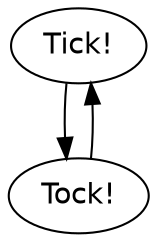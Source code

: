 digraph {
  node [fontname = "helvetica"];
  edge [fontname = "helvetica"];
  "Tick!" -> "Tock!";
  "Tock!" -> "Tick!";
}
